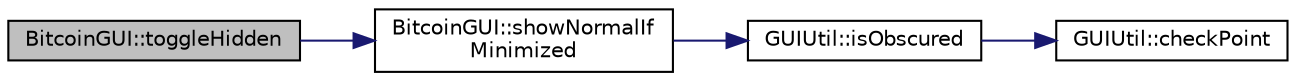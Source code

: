 digraph "BitcoinGUI::toggleHidden"
{
  edge [fontname="Helvetica",fontsize="10",labelfontname="Helvetica",labelfontsize="10"];
  node [fontname="Helvetica",fontsize="10",shape=record];
  rankdir="LR";
  Node273 [label="BitcoinGUI::toggleHidden",height=0.2,width=0.4,color="black", fillcolor="grey75", style="filled", fontcolor="black"];
  Node273 -> Node274 [color="midnightblue",fontsize="10",style="solid",fontname="Helvetica"];
  Node274 [label="BitcoinGUI::showNormalIf\lMinimized",height=0.2,width=0.4,color="black", fillcolor="white", style="filled",URL="$class_bitcoin_g_u_i.html#a0aed98ed2a278a2effdd9a4b34ba8620",tooltip="Show window if hidden, unminimize when minimized, rise when obscured or show if hidden and fToggleHid..."];
  Node274 -> Node275 [color="midnightblue",fontsize="10",style="solid",fontname="Helvetica"];
  Node275 [label="GUIUtil::isObscured",height=0.2,width=0.4,color="black", fillcolor="white", style="filled",URL="$namespace_g_u_i_util.html#a0b7266e2b8e7de5f5fd1c7ddb9e5b637"];
  Node275 -> Node276 [color="midnightblue",fontsize="10",style="solid",fontname="Helvetica"];
  Node276 [label="GUIUtil::checkPoint",height=0.2,width=0.4,color="black", fillcolor="white", style="filled",URL="$namespace_g_u_i_util.html#ab2e7ef0aa9a1ad3f86d67a3f596b6fc4"];
}
